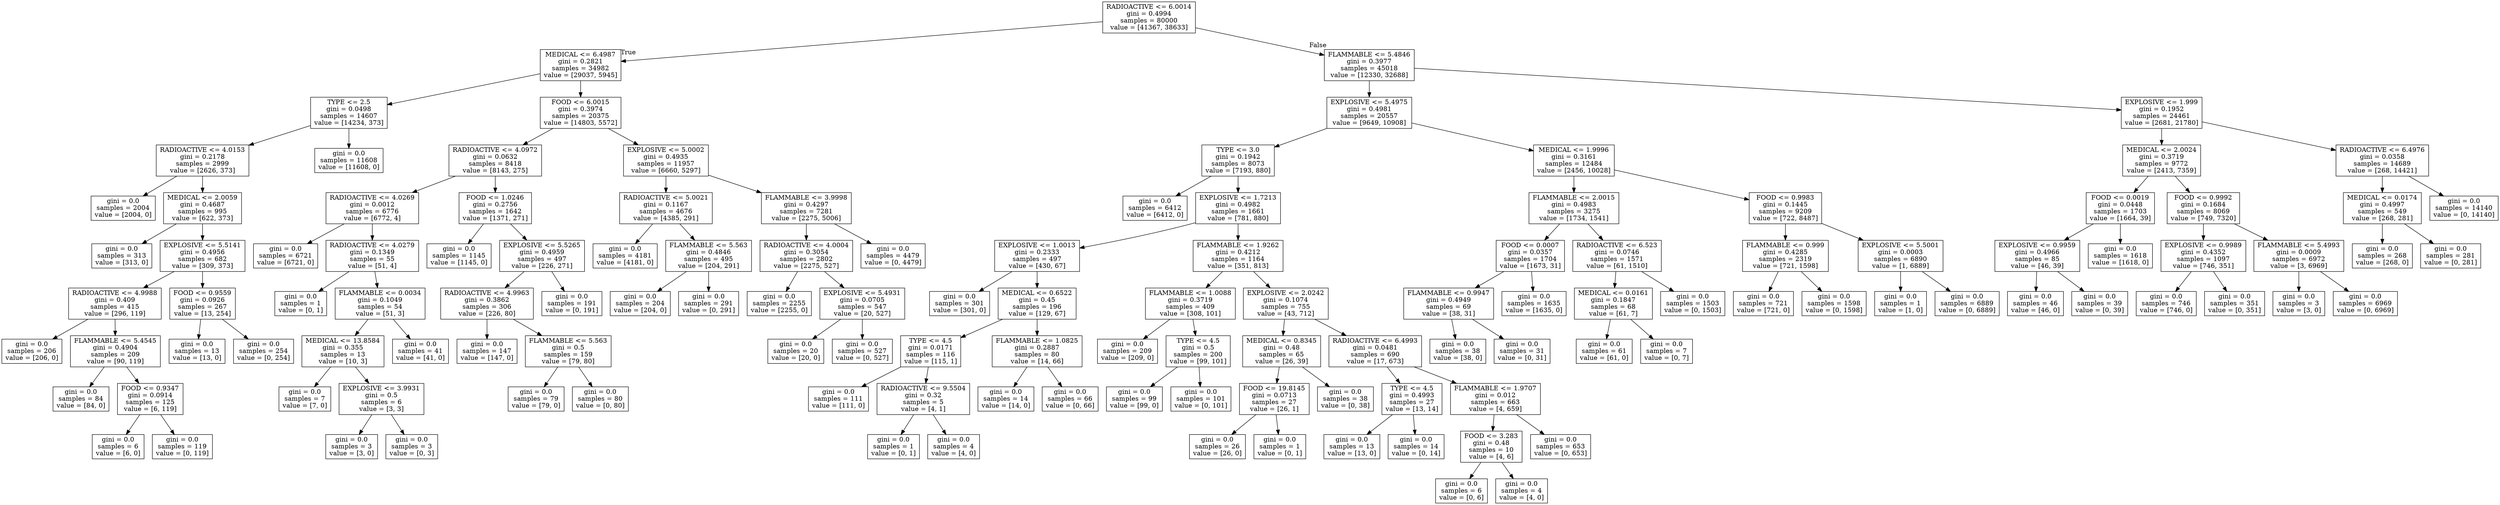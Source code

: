 digraph Tree {
node [shape=box] ;
0 [label="RADIOACTIVE <= 6.0014\ngini = 0.4994\nsamples = 80000\nvalue = [41367, 38633]"] ;
1 [label="MEDICAL <= 6.4987\ngini = 0.2821\nsamples = 34982\nvalue = [29037, 5945]"] ;
0 -> 1 [labeldistance=2.5, labelangle=45, headlabel="True"] ;
2 [label="TYPE <= 2.5\ngini = 0.0498\nsamples = 14607\nvalue = [14234, 373]"] ;
1 -> 2 ;
3 [label="RADIOACTIVE <= 4.0153\ngini = 0.2178\nsamples = 2999\nvalue = [2626, 373]"] ;
2 -> 3 ;
4 [label="gini = 0.0\nsamples = 2004\nvalue = [2004, 0]"] ;
3 -> 4 ;
5 [label="MEDICAL <= 2.0059\ngini = 0.4687\nsamples = 995\nvalue = [622, 373]"] ;
3 -> 5 ;
6 [label="gini = 0.0\nsamples = 313\nvalue = [313, 0]"] ;
5 -> 6 ;
7 [label="EXPLOSIVE <= 5.5141\ngini = 0.4956\nsamples = 682\nvalue = [309, 373]"] ;
5 -> 7 ;
8 [label="RADIOACTIVE <= 4.9988\ngini = 0.409\nsamples = 415\nvalue = [296, 119]"] ;
7 -> 8 ;
9 [label="gini = 0.0\nsamples = 206\nvalue = [206, 0]"] ;
8 -> 9 ;
10 [label="FLAMMABLE <= 5.4545\ngini = 0.4904\nsamples = 209\nvalue = [90, 119]"] ;
8 -> 10 ;
11 [label="gini = 0.0\nsamples = 84\nvalue = [84, 0]"] ;
10 -> 11 ;
12 [label="FOOD <= 0.9347\ngini = 0.0914\nsamples = 125\nvalue = [6, 119]"] ;
10 -> 12 ;
13 [label="gini = 0.0\nsamples = 6\nvalue = [6, 0]"] ;
12 -> 13 ;
14 [label="gini = 0.0\nsamples = 119\nvalue = [0, 119]"] ;
12 -> 14 ;
15 [label="FOOD <= 0.9559\ngini = 0.0926\nsamples = 267\nvalue = [13, 254]"] ;
7 -> 15 ;
16 [label="gini = 0.0\nsamples = 13\nvalue = [13, 0]"] ;
15 -> 16 ;
17 [label="gini = 0.0\nsamples = 254\nvalue = [0, 254]"] ;
15 -> 17 ;
18 [label="gini = 0.0\nsamples = 11608\nvalue = [11608, 0]"] ;
2 -> 18 ;
19 [label="FOOD <= 6.0015\ngini = 0.3974\nsamples = 20375\nvalue = [14803, 5572]"] ;
1 -> 19 ;
20 [label="RADIOACTIVE <= 4.0972\ngini = 0.0632\nsamples = 8418\nvalue = [8143, 275]"] ;
19 -> 20 ;
21 [label="RADIOACTIVE <= 4.0269\ngini = 0.0012\nsamples = 6776\nvalue = [6772, 4]"] ;
20 -> 21 ;
22 [label="gini = 0.0\nsamples = 6721\nvalue = [6721, 0]"] ;
21 -> 22 ;
23 [label="RADIOACTIVE <= 4.0279\ngini = 0.1349\nsamples = 55\nvalue = [51, 4]"] ;
21 -> 23 ;
24 [label="gini = 0.0\nsamples = 1\nvalue = [0, 1]"] ;
23 -> 24 ;
25 [label="FLAMMABLE <= 0.0034\ngini = 0.1049\nsamples = 54\nvalue = [51, 3]"] ;
23 -> 25 ;
26 [label="MEDICAL <= 13.8584\ngini = 0.355\nsamples = 13\nvalue = [10, 3]"] ;
25 -> 26 ;
27 [label="gini = 0.0\nsamples = 7\nvalue = [7, 0]"] ;
26 -> 27 ;
28 [label="EXPLOSIVE <= 3.9931\ngini = 0.5\nsamples = 6\nvalue = [3, 3]"] ;
26 -> 28 ;
29 [label="gini = 0.0\nsamples = 3\nvalue = [3, 0]"] ;
28 -> 29 ;
30 [label="gini = 0.0\nsamples = 3\nvalue = [0, 3]"] ;
28 -> 30 ;
31 [label="gini = 0.0\nsamples = 41\nvalue = [41, 0]"] ;
25 -> 31 ;
32 [label="FOOD <= 1.0246\ngini = 0.2756\nsamples = 1642\nvalue = [1371, 271]"] ;
20 -> 32 ;
33 [label="gini = 0.0\nsamples = 1145\nvalue = [1145, 0]"] ;
32 -> 33 ;
34 [label="EXPLOSIVE <= 5.5265\ngini = 0.4959\nsamples = 497\nvalue = [226, 271]"] ;
32 -> 34 ;
35 [label="RADIOACTIVE <= 4.9963\ngini = 0.3862\nsamples = 306\nvalue = [226, 80]"] ;
34 -> 35 ;
36 [label="gini = 0.0\nsamples = 147\nvalue = [147, 0]"] ;
35 -> 36 ;
37 [label="FLAMMABLE <= 5.563\ngini = 0.5\nsamples = 159\nvalue = [79, 80]"] ;
35 -> 37 ;
38 [label="gini = 0.0\nsamples = 79\nvalue = [79, 0]"] ;
37 -> 38 ;
39 [label="gini = 0.0\nsamples = 80\nvalue = [0, 80]"] ;
37 -> 39 ;
40 [label="gini = 0.0\nsamples = 191\nvalue = [0, 191]"] ;
34 -> 40 ;
41 [label="EXPLOSIVE <= 5.0002\ngini = 0.4935\nsamples = 11957\nvalue = [6660, 5297]"] ;
19 -> 41 ;
42 [label="RADIOACTIVE <= 5.0021\ngini = 0.1167\nsamples = 4676\nvalue = [4385, 291]"] ;
41 -> 42 ;
43 [label="gini = 0.0\nsamples = 4181\nvalue = [4181, 0]"] ;
42 -> 43 ;
44 [label="FLAMMABLE <= 5.563\ngini = 0.4846\nsamples = 495\nvalue = [204, 291]"] ;
42 -> 44 ;
45 [label="gini = 0.0\nsamples = 204\nvalue = [204, 0]"] ;
44 -> 45 ;
46 [label="gini = 0.0\nsamples = 291\nvalue = [0, 291]"] ;
44 -> 46 ;
47 [label="FLAMMABLE <= 3.9998\ngini = 0.4297\nsamples = 7281\nvalue = [2275, 5006]"] ;
41 -> 47 ;
48 [label="RADIOACTIVE <= 4.0004\ngini = 0.3054\nsamples = 2802\nvalue = [2275, 527]"] ;
47 -> 48 ;
49 [label="gini = 0.0\nsamples = 2255\nvalue = [2255, 0]"] ;
48 -> 49 ;
50 [label="EXPLOSIVE <= 5.4931\ngini = 0.0705\nsamples = 547\nvalue = [20, 527]"] ;
48 -> 50 ;
51 [label="gini = 0.0\nsamples = 20\nvalue = [20, 0]"] ;
50 -> 51 ;
52 [label="gini = 0.0\nsamples = 527\nvalue = [0, 527]"] ;
50 -> 52 ;
53 [label="gini = 0.0\nsamples = 4479\nvalue = [0, 4479]"] ;
47 -> 53 ;
54 [label="FLAMMABLE <= 5.4846\ngini = 0.3977\nsamples = 45018\nvalue = [12330, 32688]"] ;
0 -> 54 [labeldistance=2.5, labelangle=-45, headlabel="False"] ;
55 [label="EXPLOSIVE <= 5.4975\ngini = 0.4981\nsamples = 20557\nvalue = [9649, 10908]"] ;
54 -> 55 ;
56 [label="TYPE <= 3.0\ngini = 0.1942\nsamples = 8073\nvalue = [7193, 880]"] ;
55 -> 56 ;
57 [label="gini = 0.0\nsamples = 6412\nvalue = [6412, 0]"] ;
56 -> 57 ;
58 [label="EXPLOSIVE <= 1.7213\ngini = 0.4982\nsamples = 1661\nvalue = [781, 880]"] ;
56 -> 58 ;
59 [label="EXPLOSIVE <= 1.0013\ngini = 0.2333\nsamples = 497\nvalue = [430, 67]"] ;
58 -> 59 ;
60 [label="gini = 0.0\nsamples = 301\nvalue = [301, 0]"] ;
59 -> 60 ;
61 [label="MEDICAL <= 0.6522\ngini = 0.45\nsamples = 196\nvalue = [129, 67]"] ;
59 -> 61 ;
62 [label="TYPE <= 4.5\ngini = 0.0171\nsamples = 116\nvalue = [115, 1]"] ;
61 -> 62 ;
63 [label="gini = 0.0\nsamples = 111\nvalue = [111, 0]"] ;
62 -> 63 ;
64 [label="RADIOACTIVE <= 9.5504\ngini = 0.32\nsamples = 5\nvalue = [4, 1]"] ;
62 -> 64 ;
65 [label="gini = 0.0\nsamples = 1\nvalue = [0, 1]"] ;
64 -> 65 ;
66 [label="gini = 0.0\nsamples = 4\nvalue = [4, 0]"] ;
64 -> 66 ;
67 [label="FLAMMABLE <= 1.0825\ngini = 0.2887\nsamples = 80\nvalue = [14, 66]"] ;
61 -> 67 ;
68 [label="gini = 0.0\nsamples = 14\nvalue = [14, 0]"] ;
67 -> 68 ;
69 [label="gini = 0.0\nsamples = 66\nvalue = [0, 66]"] ;
67 -> 69 ;
70 [label="FLAMMABLE <= 1.9262\ngini = 0.4212\nsamples = 1164\nvalue = [351, 813]"] ;
58 -> 70 ;
71 [label="FLAMMABLE <= 1.0088\ngini = 0.3719\nsamples = 409\nvalue = [308, 101]"] ;
70 -> 71 ;
72 [label="gini = 0.0\nsamples = 209\nvalue = [209, 0]"] ;
71 -> 72 ;
73 [label="TYPE <= 4.5\ngini = 0.5\nsamples = 200\nvalue = [99, 101]"] ;
71 -> 73 ;
74 [label="gini = 0.0\nsamples = 99\nvalue = [99, 0]"] ;
73 -> 74 ;
75 [label="gini = 0.0\nsamples = 101\nvalue = [0, 101]"] ;
73 -> 75 ;
76 [label="EXPLOSIVE <= 2.0242\ngini = 0.1074\nsamples = 755\nvalue = [43, 712]"] ;
70 -> 76 ;
77 [label="MEDICAL <= 0.8345\ngini = 0.48\nsamples = 65\nvalue = [26, 39]"] ;
76 -> 77 ;
78 [label="FOOD <= 19.8145\ngini = 0.0713\nsamples = 27\nvalue = [26, 1]"] ;
77 -> 78 ;
79 [label="gini = 0.0\nsamples = 26\nvalue = [26, 0]"] ;
78 -> 79 ;
80 [label="gini = 0.0\nsamples = 1\nvalue = [0, 1]"] ;
78 -> 80 ;
81 [label="gini = 0.0\nsamples = 38\nvalue = [0, 38]"] ;
77 -> 81 ;
82 [label="RADIOACTIVE <= 6.4993\ngini = 0.0481\nsamples = 690\nvalue = [17, 673]"] ;
76 -> 82 ;
83 [label="TYPE <= 4.5\ngini = 0.4993\nsamples = 27\nvalue = [13, 14]"] ;
82 -> 83 ;
84 [label="gini = 0.0\nsamples = 13\nvalue = [13, 0]"] ;
83 -> 84 ;
85 [label="gini = 0.0\nsamples = 14\nvalue = [0, 14]"] ;
83 -> 85 ;
86 [label="FLAMMABLE <= 1.9707\ngini = 0.012\nsamples = 663\nvalue = [4, 659]"] ;
82 -> 86 ;
87 [label="FOOD <= 3.283\ngini = 0.48\nsamples = 10\nvalue = [4, 6]"] ;
86 -> 87 ;
88 [label="gini = 0.0\nsamples = 6\nvalue = [0, 6]"] ;
87 -> 88 ;
89 [label="gini = 0.0\nsamples = 4\nvalue = [4, 0]"] ;
87 -> 89 ;
90 [label="gini = 0.0\nsamples = 653\nvalue = [0, 653]"] ;
86 -> 90 ;
91 [label="MEDICAL <= 1.9996\ngini = 0.3161\nsamples = 12484\nvalue = [2456, 10028]"] ;
55 -> 91 ;
92 [label="FLAMMABLE <= 2.0015\ngini = 0.4983\nsamples = 3275\nvalue = [1734, 1541]"] ;
91 -> 92 ;
93 [label="FOOD <= 0.0007\ngini = 0.0357\nsamples = 1704\nvalue = [1673, 31]"] ;
92 -> 93 ;
94 [label="FLAMMABLE <= 0.9947\ngini = 0.4949\nsamples = 69\nvalue = [38, 31]"] ;
93 -> 94 ;
95 [label="gini = 0.0\nsamples = 38\nvalue = [38, 0]"] ;
94 -> 95 ;
96 [label="gini = 0.0\nsamples = 31\nvalue = [0, 31]"] ;
94 -> 96 ;
97 [label="gini = 0.0\nsamples = 1635\nvalue = [1635, 0]"] ;
93 -> 97 ;
98 [label="RADIOACTIVE <= 6.523\ngini = 0.0746\nsamples = 1571\nvalue = [61, 1510]"] ;
92 -> 98 ;
99 [label="MEDICAL <= 0.0161\ngini = 0.1847\nsamples = 68\nvalue = [61, 7]"] ;
98 -> 99 ;
100 [label="gini = 0.0\nsamples = 61\nvalue = [61, 0]"] ;
99 -> 100 ;
101 [label="gini = 0.0\nsamples = 7\nvalue = [0, 7]"] ;
99 -> 101 ;
102 [label="gini = 0.0\nsamples = 1503\nvalue = [0, 1503]"] ;
98 -> 102 ;
103 [label="FOOD <= 0.9983\ngini = 0.1445\nsamples = 9209\nvalue = [722, 8487]"] ;
91 -> 103 ;
104 [label="FLAMMABLE <= 0.999\ngini = 0.4285\nsamples = 2319\nvalue = [721, 1598]"] ;
103 -> 104 ;
105 [label="gini = 0.0\nsamples = 721\nvalue = [721, 0]"] ;
104 -> 105 ;
106 [label="gini = 0.0\nsamples = 1598\nvalue = [0, 1598]"] ;
104 -> 106 ;
107 [label="EXPLOSIVE <= 5.5001\ngini = 0.0003\nsamples = 6890\nvalue = [1, 6889]"] ;
103 -> 107 ;
108 [label="gini = 0.0\nsamples = 1\nvalue = [1, 0]"] ;
107 -> 108 ;
109 [label="gini = 0.0\nsamples = 6889\nvalue = [0, 6889]"] ;
107 -> 109 ;
110 [label="EXPLOSIVE <= 1.999\ngini = 0.1952\nsamples = 24461\nvalue = [2681, 21780]"] ;
54 -> 110 ;
111 [label="MEDICAL <= 2.0024\ngini = 0.3719\nsamples = 9772\nvalue = [2413, 7359]"] ;
110 -> 111 ;
112 [label="FOOD <= 0.0019\ngini = 0.0448\nsamples = 1703\nvalue = [1664, 39]"] ;
111 -> 112 ;
113 [label="EXPLOSIVE <= 0.9959\ngini = 0.4966\nsamples = 85\nvalue = [46, 39]"] ;
112 -> 113 ;
114 [label="gini = 0.0\nsamples = 46\nvalue = [46, 0]"] ;
113 -> 114 ;
115 [label="gini = 0.0\nsamples = 39\nvalue = [0, 39]"] ;
113 -> 115 ;
116 [label="gini = 0.0\nsamples = 1618\nvalue = [1618, 0]"] ;
112 -> 116 ;
117 [label="FOOD <= 0.9992\ngini = 0.1684\nsamples = 8069\nvalue = [749, 7320]"] ;
111 -> 117 ;
118 [label="EXPLOSIVE <= 0.9989\ngini = 0.4352\nsamples = 1097\nvalue = [746, 351]"] ;
117 -> 118 ;
119 [label="gini = 0.0\nsamples = 746\nvalue = [746, 0]"] ;
118 -> 119 ;
120 [label="gini = 0.0\nsamples = 351\nvalue = [0, 351]"] ;
118 -> 120 ;
121 [label="FLAMMABLE <= 5.4993\ngini = 0.0009\nsamples = 6972\nvalue = [3, 6969]"] ;
117 -> 121 ;
122 [label="gini = 0.0\nsamples = 3\nvalue = [3, 0]"] ;
121 -> 122 ;
123 [label="gini = 0.0\nsamples = 6969\nvalue = [0, 6969]"] ;
121 -> 123 ;
124 [label="RADIOACTIVE <= 6.4976\ngini = 0.0358\nsamples = 14689\nvalue = [268, 14421]"] ;
110 -> 124 ;
125 [label="MEDICAL <= 0.0174\ngini = 0.4997\nsamples = 549\nvalue = [268, 281]"] ;
124 -> 125 ;
126 [label="gini = 0.0\nsamples = 268\nvalue = [268, 0]"] ;
125 -> 126 ;
127 [label="gini = 0.0\nsamples = 281\nvalue = [0, 281]"] ;
125 -> 127 ;
128 [label="gini = 0.0\nsamples = 14140\nvalue = [0, 14140]"] ;
124 -> 128 ;
}